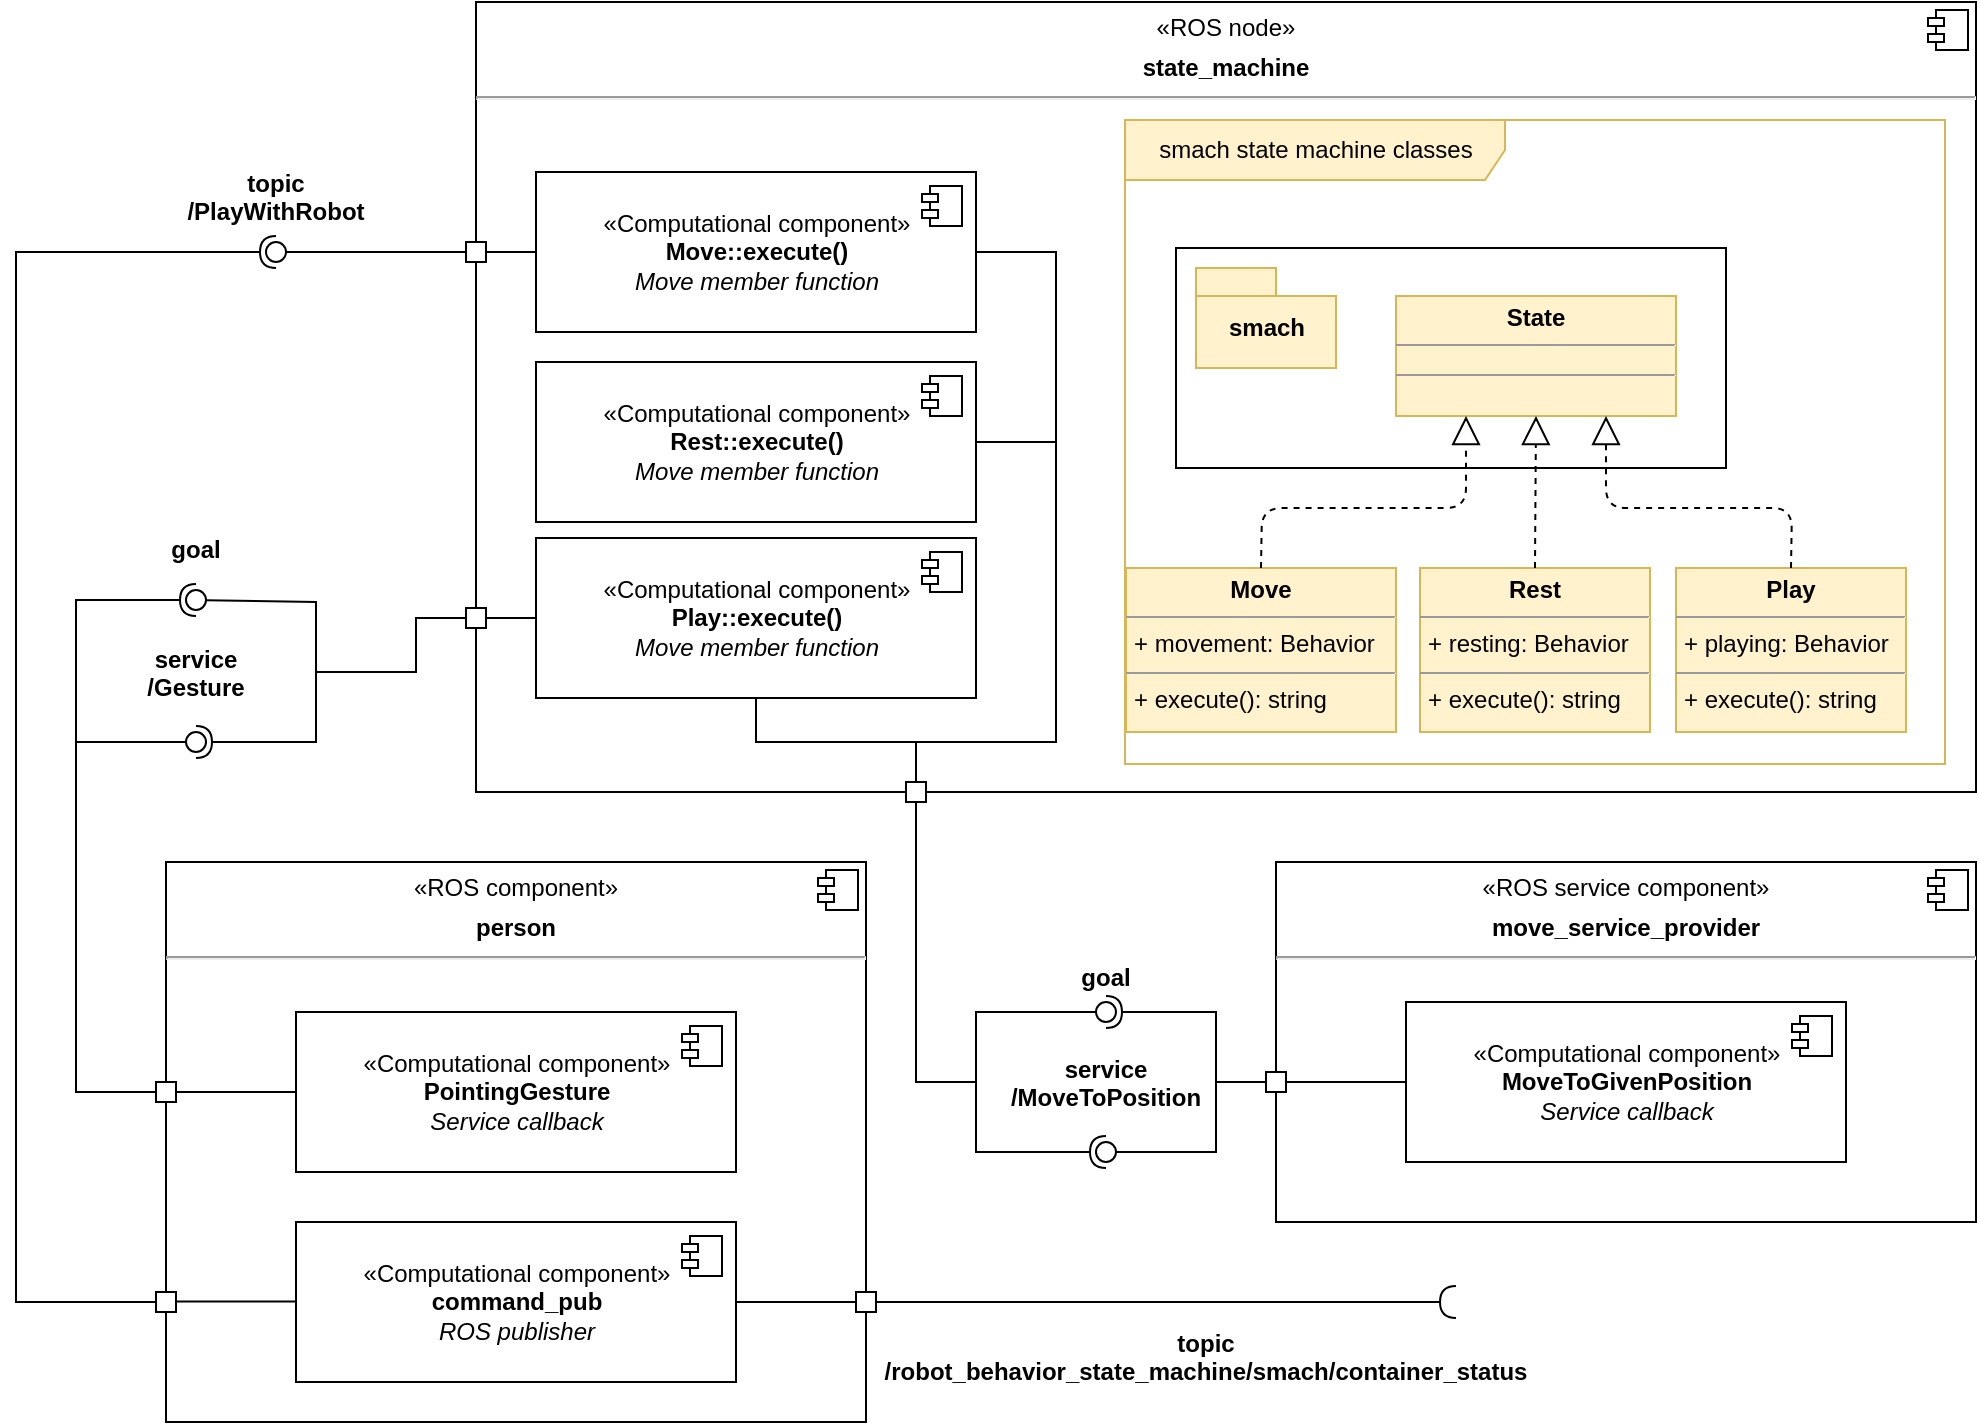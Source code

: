 <mxfile version="13.7.9" type="device"><diagram id="bM3yY3t_uA5nriPiaz3X" name="Page-1"><mxGraphModel dx="1137" dy="720" grid="1" gridSize="10" guides="1" tooltips="1" connect="1" arrows="1" fold="1" page="1" pageScale="1" pageWidth="850" pageHeight="1100" math="0" shadow="0"><root><mxCell id="0"/><mxCell id="1" parent="0"/><mxCell id="i6GtsWeiLW7zTwKFa9cr-40" value="&lt;p style=&quot;margin: 0px ; margin-top: 6px ; text-align: center&quot;&gt;&lt;span&gt;«ROS service component»&lt;/span&gt;&lt;br&gt;&lt;/p&gt;&lt;p style=&quot;margin: 0px ; margin-top: 6px ; text-align: center&quot;&gt;&lt;b&gt;move_service_provider&lt;/b&gt;&lt;b&gt;&lt;br&gt;&lt;/b&gt;&lt;/p&gt;&lt;hr&gt;&lt;p style=&quot;margin: 0px ; margin-left: 8px&quot;&gt;&lt;br&gt;&lt;/p&gt;" style="align=left;overflow=fill;html=1;dropTarget=0;" parent="1" vertex="1"><mxGeometry x="640" y="520" width="350" height="180" as="geometry"/></mxCell><mxCell id="i6GtsWeiLW7zTwKFa9cr-41" value="" style="shape=component;jettyWidth=8;jettyHeight=4;" parent="i6GtsWeiLW7zTwKFa9cr-40" vertex="1"><mxGeometry x="1" width="20" height="20" relative="1" as="geometry"><mxPoint x="-24" y="4" as="offset"/></mxGeometry></mxCell><mxCell id="i6GtsWeiLW7zTwKFa9cr-42" value="«Computational component»&lt;br&gt;&lt;b&gt;MoveToGivenPosition&lt;/b&gt;&lt;br&gt;&lt;i&gt;Service callback&lt;/i&gt;" style="html=1;dropTarget=0;" parent="1" vertex="1"><mxGeometry x="705" y="590" width="220" height="80" as="geometry"/></mxCell><mxCell id="i6GtsWeiLW7zTwKFa9cr-43" value="" style="shape=module;jettyWidth=8;jettyHeight=4;" parent="i6GtsWeiLW7zTwKFa9cr-42" vertex="1"><mxGeometry x="1" width="20" height="20" relative="1" as="geometry"><mxPoint x="-27" y="7" as="offset"/></mxGeometry></mxCell><mxCell id="i6GtsWeiLW7zTwKFa9cr-44" value="" style="rounded=0;orthogonalLoop=1;jettySize=auto;html=1;endArrow=none;endFill=0;exitX=0;exitY=0.5;exitDx=0;exitDy=0;" parent="1" source="i6GtsWeiLW7zTwKFa9cr-54" edge="1"><mxGeometry relative="1" as="geometry"><mxPoint x="570" y="630" as="sourcePoint"/><mxPoint x="610" y="630" as="targetPoint"/></mxGeometry></mxCell><mxCell id="i6GtsWeiLW7zTwKFa9cr-45" value="" style="rounded=0;orthogonalLoop=1;jettySize=auto;html=1;endArrow=none;endFill=0;" parent="1" edge="1"><mxGeometry relative="1" as="geometry"><mxPoint x="550" y="595" as="sourcePoint"/><mxPoint x="550.0" y="595" as="targetPoint"/></mxGeometry></mxCell><mxCell id="i6GtsWeiLW7zTwKFa9cr-46" value="" style="rounded=0;orthogonalLoop=1;jettySize=auto;html=1;endArrow=none;endFill=0;" parent="1" target="i6GtsWeiLW7zTwKFa9cr-48" edge="1"><mxGeometry relative="1" as="geometry"><mxPoint x="610" y="630" as="sourcePoint"/><Array as="points"><mxPoint x="610" y="665"/></Array></mxGeometry></mxCell><mxCell id="i6GtsWeiLW7zTwKFa9cr-47" value="" style="rounded=0;orthogonalLoop=1;jettySize=auto;html=1;endArrow=halfCircle;endFill=0;entryX=0.5;entryY=0.5;entryDx=0;entryDy=0;endSize=6;strokeWidth=1;exitX=0.25;exitY=1;exitDx=0;exitDy=0;" parent="1" source="i6GtsWeiLW7zTwKFa9cr-95" target="i6GtsWeiLW7zTwKFa9cr-48" edge="1"><mxGeometry relative="1" as="geometry"><mxPoint x="520" y="530" as="sourcePoint"/><Array as="points"><mxPoint x="460" y="480"/><mxPoint x="460" y="630"/><mxPoint x="490" y="630"/><mxPoint x="490" y="665"/></Array></mxGeometry></mxCell><mxCell id="i6GtsWeiLW7zTwKFa9cr-48" value="" style="ellipse;whiteSpace=wrap;html=1;fontFamily=Helvetica;fontSize=12;fontColor=#000000;align=center;strokeColor=#000000;fillColor=#ffffff;points=[];aspect=fixed;resizable=0;" parent="1" vertex="1"><mxGeometry x="550" y="660" width="10" height="10" as="geometry"/></mxCell><mxCell id="i6GtsWeiLW7zTwKFa9cr-49" value="" style="rounded=0;orthogonalLoop=1;jettySize=auto;html=1;endArrow=none;endFill=0;exitX=0.25;exitY=1;exitDx=0;exitDy=0;" parent="1" source="i6GtsWeiLW7zTwKFa9cr-95" target="i6GtsWeiLW7zTwKFa9cr-51" edge="1"><mxGeometry relative="1" as="geometry"><mxPoint x="460" y="530" as="sourcePoint"/><Array as="points"><mxPoint x="460" y="480"/><mxPoint x="460" y="630"/><mxPoint x="490" y="630"/><mxPoint x="490" y="595"/></Array></mxGeometry></mxCell><mxCell id="i6GtsWeiLW7zTwKFa9cr-50" value="" style="rounded=0;orthogonalLoop=1;jettySize=auto;html=1;endArrow=halfCircle;endFill=0;entryX=0.5;entryY=0.5;entryDx=0;entryDy=0;endSize=6;strokeWidth=1;" parent="1" target="i6GtsWeiLW7zTwKFa9cr-51" edge="1"><mxGeometry relative="1" as="geometry"><mxPoint x="610" y="630" as="sourcePoint"/><Array as="points"><mxPoint x="610" y="595"/></Array></mxGeometry></mxCell><mxCell id="i6GtsWeiLW7zTwKFa9cr-51" value="" style="ellipse;whiteSpace=wrap;html=1;fontFamily=Helvetica;fontSize=12;fontColor=#000000;align=center;strokeColor=#000000;fillColor=#ffffff;points=[];aspect=fixed;resizable=0;" parent="1" vertex="1"><mxGeometry x="550" y="590" width="10" height="10" as="geometry"/></mxCell><mxCell id="i6GtsWeiLW7zTwKFa9cr-52" value="service&#10;/MoveToPosition" style="text;align=center;fontStyle=1;verticalAlign=middle;spacingLeft=3;spacingRight=3;strokeColor=none;rotatable=0;points=[[0,0.5],[1,0.5]];portConstraint=eastwest;" parent="1" vertex="1"><mxGeometry x="515" y="617" width="80" height="26" as="geometry"/></mxCell><mxCell id="i6GtsWeiLW7zTwKFa9cr-53" value="goal" style="text;align=center;fontStyle=1;verticalAlign=middle;spacingLeft=3;spacingRight=3;strokeColor=none;rotatable=0;points=[[0,0.5],[1,0.5]];portConstraint=eastwest;" parent="1" vertex="1"><mxGeometry x="515" y="564" width="80" height="26" as="geometry"/></mxCell><mxCell id="i6GtsWeiLW7zTwKFa9cr-54" value="" style="rounded=0;whiteSpace=wrap;html=1;" parent="1" vertex="1"><mxGeometry x="635" y="625" width="10" height="10" as="geometry"/></mxCell><mxCell id="i6GtsWeiLW7zTwKFa9cr-55" value="" style="rounded=0;orthogonalLoop=1;jettySize=auto;html=1;endArrow=none;endFill=0;exitX=0;exitY=0.5;exitDx=0;exitDy=0;" parent="1" source="i6GtsWeiLW7zTwKFa9cr-42" target="i6GtsWeiLW7zTwKFa9cr-54" edge="1"><mxGeometry relative="1" as="geometry"><mxPoint x="705" y="630" as="sourcePoint"/><mxPoint x="610" y="630" as="targetPoint"/></mxGeometry></mxCell><mxCell id="i6GtsWeiLW7zTwKFa9cr-56" value="&lt;p style=&quot;margin: 0px ; margin-top: 6px ; text-align: center&quot;&gt;&lt;span&gt;«ROS component»&lt;/span&gt;&lt;br&gt;&lt;/p&gt;&lt;p style=&quot;margin: 0px ; margin-top: 6px ; text-align: center&quot;&gt;&lt;b&gt;person&lt;/b&gt;&lt;b&gt;&lt;br&gt;&lt;/b&gt;&lt;/p&gt;&lt;hr&gt;&lt;p style=&quot;margin: 0px ; margin-left: 8px&quot;&gt;&lt;br&gt;&lt;/p&gt;" style="align=left;overflow=fill;html=1;dropTarget=0;" parent="1" vertex="1"><mxGeometry x="85" y="520" width="350" height="280" as="geometry"/></mxCell><mxCell id="i6GtsWeiLW7zTwKFa9cr-57" value="" style="shape=component;jettyWidth=8;jettyHeight=4;" parent="i6GtsWeiLW7zTwKFa9cr-56" vertex="1"><mxGeometry x="1" width="20" height="20" relative="1" as="geometry"><mxPoint x="-24" y="4" as="offset"/></mxGeometry></mxCell><mxCell id="i6GtsWeiLW7zTwKFa9cr-58" value="«Computational component»&lt;br&gt;&lt;b&gt;PointingGesture&lt;/b&gt;&lt;br&gt;&lt;i&gt;Service callback&lt;/i&gt;" style="html=1;dropTarget=0;" parent="1" vertex="1"><mxGeometry x="150" y="595" width="220" height="80" as="geometry"/></mxCell><mxCell id="i6GtsWeiLW7zTwKFa9cr-59" value="" style="shape=module;jettyWidth=8;jettyHeight=4;" parent="i6GtsWeiLW7zTwKFa9cr-58" vertex="1"><mxGeometry x="1" width="20" height="20" relative="1" as="geometry"><mxPoint x="-27" y="7" as="offset"/></mxGeometry></mxCell><mxCell id="i6GtsWeiLW7zTwKFa9cr-60" value="" style="rounded=0;whiteSpace=wrap;html=1;" parent="1" vertex="1"><mxGeometry x="80" y="630" width="10" height="10" as="geometry"/></mxCell><mxCell id="i6GtsWeiLW7zTwKFa9cr-61" value="" style="rounded=0;orthogonalLoop=1;jettySize=auto;html=1;endArrow=none;endFill=0;exitX=0;exitY=0.5;exitDx=0;exitDy=0;" parent="1" target="i6GtsWeiLW7zTwKFa9cr-60" edge="1"><mxGeometry relative="1" as="geometry"><mxPoint x="150" y="635" as="sourcePoint"/><mxPoint x="50" y="635" as="targetPoint"/></mxGeometry></mxCell><mxCell id="i6GtsWeiLW7zTwKFa9cr-62" value="" style="rounded=0;orthogonalLoop=1;jettySize=auto;html=1;endArrow=none;endFill=0;exitX=0;exitY=0.5;exitDx=0;exitDy=0;" parent="1" target="i6GtsWeiLW7zTwKFa9cr-64" edge="1"><mxGeometry relative="1" as="geometry"><mxPoint x="200" y="425" as="sourcePoint"/><Array as="points"><mxPoint x="160" y="425"/><mxPoint x="160" y="390"/></Array></mxGeometry></mxCell><mxCell id="i6GtsWeiLW7zTwKFa9cr-63" value="" style="rounded=0;orthogonalLoop=1;jettySize=auto;html=1;endArrow=halfCircle;endFill=0;entryX=0.5;entryY=0.5;entryDx=0;entryDy=0;endSize=6;strokeWidth=1;exitX=0;exitY=0.5;exitDx=0;exitDy=0;" parent="1" source="i6GtsWeiLW7zTwKFa9cr-60" target="i6GtsWeiLW7zTwKFa9cr-64" edge="1"><mxGeometry relative="1" as="geometry"><mxPoint x="60" y="620" as="sourcePoint"/><Array as="points"><mxPoint x="40" y="635"/><mxPoint x="40" y="389"/></Array></mxGeometry></mxCell><mxCell id="i6GtsWeiLW7zTwKFa9cr-64" value="" style="ellipse;whiteSpace=wrap;html=1;fontFamily=Helvetica;fontSize=12;fontColor=#000000;align=center;strokeColor=#000000;fillColor=#ffffff;points=[];aspect=fixed;resizable=0;" parent="1" vertex="1"><mxGeometry x="95" y="384" width="10" height="10" as="geometry"/></mxCell><mxCell id="i6GtsWeiLW7zTwKFa9cr-65" value="" style="rounded=0;orthogonalLoop=1;jettySize=auto;html=1;endArrow=none;endFill=0;" parent="1" target="i6GtsWeiLW7zTwKFa9cr-67" edge="1"><mxGeometry relative="1" as="geometry"><mxPoint x="80" y="635" as="sourcePoint"/><Array as="points"><mxPoint x="40" y="635"/><mxPoint x="40" y="460"/></Array></mxGeometry></mxCell><mxCell id="i6GtsWeiLW7zTwKFa9cr-66" value="" style="rounded=0;orthogonalLoop=1;jettySize=auto;html=1;endArrow=halfCircle;endFill=0;entryX=0.5;entryY=0.5;entryDx=0;entryDy=0;endSize=6;strokeWidth=1;exitX=0;exitY=0.5;exitDx=0;exitDy=0;" parent="1" source="1KUA15IFWNkLw8NQwGBR-5" target="i6GtsWeiLW7zTwKFa9cr-67" edge="1"><mxGeometry relative="1" as="geometry"><mxPoint x="200" y="425" as="sourcePoint"/><Array as="points"><mxPoint x="210" y="398"/><mxPoint x="210" y="425"/><mxPoint x="160" y="425"/><mxPoint x="160" y="460"/></Array></mxGeometry></mxCell><mxCell id="i6GtsWeiLW7zTwKFa9cr-67" value="" style="ellipse;whiteSpace=wrap;html=1;fontFamily=Helvetica;fontSize=12;fontColor=#000000;align=center;strokeColor=#000000;fillColor=#ffffff;points=[];aspect=fixed;resizable=0;" parent="1" vertex="1"><mxGeometry x="95" y="455" width="10" height="10" as="geometry"/></mxCell><mxCell id="i6GtsWeiLW7zTwKFa9cr-68" value="service&#10;/Gesture" style="text;align=center;fontStyle=1;verticalAlign=middle;spacingLeft=3;spacingRight=3;strokeColor=none;rotatable=0;points=[[0,0.5],[1,0.5]];portConstraint=eastwest;" parent="1" vertex="1"><mxGeometry x="60" y="412" width="80" height="26" as="geometry"/></mxCell><mxCell id="i6GtsWeiLW7zTwKFa9cr-69" value="goal" style="text;align=center;fontStyle=1;verticalAlign=middle;spacingLeft=3;spacingRight=3;strokeColor=none;rotatable=0;points=[[0,0.5],[1,0.5]];portConstraint=eastwest;" parent="1" vertex="1"><mxGeometry x="60" y="350" width="80" height="26" as="geometry"/></mxCell><mxCell id="i6GtsWeiLW7zTwKFa9cr-70" value="«Computational component»&lt;br&gt;&lt;b&gt;command_pub&lt;/b&gt;&lt;br&gt;&lt;i&gt;ROS publisher&lt;/i&gt;" style="html=1;dropTarget=0;" parent="1" vertex="1"><mxGeometry x="150" y="700" width="220" height="80" as="geometry"/></mxCell><mxCell id="i6GtsWeiLW7zTwKFa9cr-71" value="" style="shape=module;jettyWidth=8;jettyHeight=4;" parent="i6GtsWeiLW7zTwKFa9cr-70" vertex="1"><mxGeometry x="1" width="20" height="20" relative="1" as="geometry"><mxPoint x="-27" y="7" as="offset"/></mxGeometry></mxCell><mxCell id="i6GtsWeiLW7zTwKFa9cr-72" value="" style="rounded=0;whiteSpace=wrap;html=1;" parent="1" vertex="1"><mxGeometry x="80" y="735" width="10" height="10" as="geometry"/></mxCell><mxCell id="i6GtsWeiLW7zTwKFa9cr-73" value="" style="rounded=0;orthogonalLoop=1;jettySize=auto;html=1;endArrow=none;endFill=0;exitX=0;exitY=0.5;exitDx=0;exitDy=0;" parent="1" edge="1"><mxGeometry relative="1" as="geometry"><mxPoint x="150" y="739.71" as="sourcePoint"/><mxPoint x="90" y="739.71" as="targetPoint"/></mxGeometry></mxCell><mxCell id="i6GtsWeiLW7zTwKFa9cr-74" value="" style="rounded=0;orthogonalLoop=1;jettySize=auto;html=1;endArrow=halfCircle;endFill=0;entryX=0.5;entryY=0.5;entryDx=0;entryDy=0;endSize=6;strokeWidth=1;exitX=0;exitY=0.5;exitDx=0;exitDy=0;" parent="1" source="i6GtsWeiLW7zTwKFa9cr-72" target="i6GtsWeiLW7zTwKFa9cr-75" edge="1"><mxGeometry relative="1" as="geometry"><mxPoint x="60" y="739" as="sourcePoint"/><Array as="points"><mxPoint x="10" y="740"/><mxPoint x="10" y="215"/></Array></mxGeometry></mxCell><mxCell id="i6GtsWeiLW7zTwKFa9cr-75" value="" style="ellipse;whiteSpace=wrap;html=1;fontFamily=Helvetica;fontSize=12;fontColor=#000000;align=center;strokeColor=#000000;fillColor=#ffffff;points=[];aspect=fixed;resizable=0;" parent="1" vertex="1"><mxGeometry x="135" y="210" width="10" height="10" as="geometry"/></mxCell><mxCell id="i6GtsWeiLW7zTwKFa9cr-76" value="topic&#10;/PlayWithRobot" style="text;align=center;fontStyle=1;verticalAlign=middle;spacingLeft=3;spacingRight=3;strokeColor=none;rotatable=0;points=[[0,0.5],[1,0.5]];portConstraint=eastwest;" parent="1" vertex="1"><mxGeometry x="100" y="174" width="80" height="26" as="geometry"/></mxCell><mxCell id="i6GtsWeiLW7zTwKFa9cr-77" value="" style="rounded=0;orthogonalLoop=1;jettySize=auto;html=1;endArrow=halfCircle;endFill=0;endSize=6;strokeWidth=1;exitX=1;exitY=0.5;exitDx=0;exitDy=0;" parent="1" source="i6GtsWeiLW7zTwKFa9cr-70" edge="1"><mxGeometry relative="1" as="geometry"><mxPoint x="515" y="815" as="sourcePoint"/><mxPoint x="730" y="740" as="targetPoint"/></mxGeometry></mxCell><mxCell id="i6GtsWeiLW7zTwKFa9cr-78" value="topic&#10;/robot_behavior_state_machine/smach/container_status" style="text;align=center;fontStyle=1;verticalAlign=middle;spacingLeft=3;spacingRight=3;strokeColor=none;rotatable=0;points=[[0,0.5],[1,0.5]];portConstraint=eastwest;" parent="1" vertex="1"><mxGeometry x="565" y="754" width="80" height="26" as="geometry"/></mxCell><mxCell id="i6GtsWeiLW7zTwKFa9cr-79" value="" style="rounded=0;whiteSpace=wrap;html=1;" parent="1" vertex="1"><mxGeometry x="430" y="735" width="10" height="10" as="geometry"/></mxCell><mxCell id="i6GtsWeiLW7zTwKFa9cr-95" value="&lt;p style=&quot;margin: 0px ; margin-top: 6px ; text-align: center&quot;&gt;&lt;/p&gt;&lt;p style=&quot;margin: 6px 0px 0px ; text-align: center&quot;&gt;«ROS node»&lt;br&gt;&lt;/p&gt;&lt;p style=&quot;margin: 6px 0px 0px ; text-align: center&quot;&gt;&lt;b&gt;state_machine&lt;/b&gt;&lt;b&gt;&lt;br&gt;&lt;/b&gt;&lt;/p&gt;&lt;hr&gt;&lt;p style=&quot;margin: 0px 0px 0px 8px&quot;&gt;&lt;br&gt;&lt;/p&gt;&lt;p style=&quot;margin: 0px ; margin-left: 8px&quot;&gt;&lt;br&gt;&lt;/p&gt;" style="align=left;overflow=fill;html=1;dropTarget=0;" parent="1" vertex="1"><mxGeometry x="240" y="90" width="750" height="395" as="geometry"/></mxCell><mxCell id="i6GtsWeiLW7zTwKFa9cr-96" value="" style="shape=component;jettyWidth=8;jettyHeight=4;" parent="i6GtsWeiLW7zTwKFa9cr-95" vertex="1"><mxGeometry x="1" width="20" height="20" relative="1" as="geometry"><mxPoint x="-24" y="4" as="offset"/></mxGeometry></mxCell><mxCell id="i6GtsWeiLW7zTwKFa9cr-97" value="&lt;p style=&quot;margin: 0px ; margin-top: 4px ; text-align: center&quot;&gt;&lt;b&gt;Move&lt;/b&gt;&lt;/p&gt;&lt;hr size=&quot;1&quot;&gt;&lt;p style=&quot;margin: 0px ; margin-left: 4px&quot;&gt;+ movement: Behavior&lt;/p&gt;&lt;hr size=&quot;1&quot;&gt;&lt;p style=&quot;margin: 0px ; margin-left: 4px&quot;&gt;+ execute(): string&lt;/p&gt;" style="verticalAlign=top;align=left;overflow=fill;fontSize=12;fontFamily=Helvetica;html=1;fillColor=#fff2cc;strokeColor=#d6b656;" parent="1" vertex="1"><mxGeometry x="565" y="373" width="135" height="82" as="geometry"/></mxCell><mxCell id="i6GtsWeiLW7zTwKFa9cr-98" value="&lt;p style=&quot;margin: 0px ; margin-top: 4px ; text-align: center&quot;&gt;&lt;b&gt;Rest&lt;/b&gt;&lt;/p&gt;&lt;hr size=&quot;1&quot;&gt;&lt;p style=&quot;margin: 0px ; margin-left: 4px&quot;&gt;+ resting: Behavior&lt;/p&gt;&lt;hr size=&quot;1&quot;&gt;&lt;p style=&quot;margin: 0px ; margin-left: 4px&quot;&gt;+ execute(): string&lt;/p&gt;" style="verticalAlign=top;align=left;overflow=fill;fontSize=12;fontFamily=Helvetica;html=1;fillColor=#fff2cc;strokeColor=#d6b656;" parent="1" vertex="1"><mxGeometry x="712" y="373" width="115" height="82" as="geometry"/></mxCell><mxCell id="i6GtsWeiLW7zTwKFa9cr-99" value="&lt;p style=&quot;margin: 0px ; margin-top: 4px ; text-align: center&quot;&gt;&lt;b&gt;Play&lt;/b&gt;&lt;/p&gt;&lt;hr size=&quot;1&quot;&gt;&lt;p style=&quot;margin: 0px ; margin-left: 4px&quot;&gt;+ playing: Behavior&lt;/p&gt;&lt;hr size=&quot;1&quot;&gt;&lt;p style=&quot;margin: 0px ; margin-left: 4px&quot;&gt;+ execute(): string&lt;/p&gt;" style="verticalAlign=top;align=left;overflow=fill;fontSize=12;fontFamily=Helvetica;html=1;fillColor=#fff2cc;strokeColor=#d6b656;" parent="1" vertex="1"><mxGeometry x="840" y="373" width="115" height="82" as="geometry"/></mxCell><mxCell id="i6GtsWeiLW7zTwKFa9cr-100" value="" style="rounded=0;whiteSpace=wrap;html=1;" parent="1" vertex="1"><mxGeometry x="590" y="213" width="275" height="110" as="geometry"/></mxCell><mxCell id="i6GtsWeiLW7zTwKFa9cr-101" value="smach" style="shape=folder;fontStyle=1;spacingTop=10;tabWidth=40;tabHeight=14;tabPosition=left;html=1;fillColor=#fff2cc;strokeColor=#d6b656;" parent="1" vertex="1"><mxGeometry x="600" y="223" width="70" height="50" as="geometry"/></mxCell><mxCell id="i6GtsWeiLW7zTwKFa9cr-102" value="&lt;p style=&quot;margin: 0px ; margin-top: 4px ; text-align: center&quot;&gt;&lt;b&gt;State&lt;/b&gt;&lt;/p&gt;&lt;hr size=&quot;1&quot;&gt;&lt;div style=&quot;height: 2px&quot;&gt;&lt;/div&gt;&lt;hr size=&quot;1&quot;&gt;&lt;div style=&quot;height: 2px&quot;&gt;&lt;/div&gt;" style="verticalAlign=top;align=left;overflow=fill;fontSize=12;fontFamily=Helvetica;html=1;fillColor=#fff2cc;strokeColor=#d6b656;" parent="1" vertex="1"><mxGeometry x="700" y="237" width="140" height="60" as="geometry"/></mxCell><mxCell id="i6GtsWeiLW7zTwKFa9cr-107" value="" style="rounded=0;orthogonalLoop=1;jettySize=auto;html=1;endArrow=none;endFill=0;exitX=0;exitY=0.5;exitDx=0;exitDy=0;" parent="1" source="1KUA15IFWNkLw8NQwGBR-1" target="i6GtsWeiLW7zTwKFa9cr-75" edge="1"><mxGeometry relative="1" as="geometry"><mxPoint x="210" y="435" as="sourcePoint"/><Array as="points"/><mxPoint x="160" y="220" as="targetPoint"/></mxGeometry></mxCell><mxCell id="i6GtsWeiLW7zTwKFa9cr-108" value="" style="endArrow=block;dashed=1;endFill=0;endSize=12;html=1;exitX=0.5;exitY=0;exitDx=0;exitDy=0;entryX=0.25;entryY=1;entryDx=0;entryDy=0;" parent="1" source="i6GtsWeiLW7zTwKFa9cr-97" target="i6GtsWeiLW7zTwKFa9cr-102" edge="1"><mxGeometry width="160" relative="1" as="geometry"><mxPoint x="465" y="343" as="sourcePoint"/><mxPoint x="625" y="343" as="targetPoint"/><Array as="points"><mxPoint x="633" y="343"/><mxPoint x="735" y="343"/></Array></mxGeometry></mxCell><mxCell id="i6GtsWeiLW7zTwKFa9cr-109" value="" style="endArrow=block;dashed=1;endFill=0;endSize=12;html=1;exitX=0.5;exitY=0;exitDx=0;exitDy=0;entryX=0.5;entryY=1;entryDx=0;entryDy=0;" parent="1" source="i6GtsWeiLW7zTwKFa9cr-98" target="i6GtsWeiLW7zTwKFa9cr-102" edge="1"><mxGeometry width="160" relative="1" as="geometry"><mxPoint x="695" y="363" as="sourcePoint"/><mxPoint x="855" y="363" as="targetPoint"/></mxGeometry></mxCell><mxCell id="i6GtsWeiLW7zTwKFa9cr-110" value="" style="endArrow=block;dashed=1;endFill=0;endSize=12;html=1;exitX=0.5;exitY=0;exitDx=0;exitDy=0;entryX=0.75;entryY=1;entryDx=0;entryDy=0;" parent="1" source="i6GtsWeiLW7zTwKFa9cr-99" target="i6GtsWeiLW7zTwKFa9cr-102" edge="1"><mxGeometry width="160" relative="1" as="geometry"><mxPoint x="775" y="353" as="sourcePoint"/><mxPoint x="935" y="353" as="targetPoint"/><Array as="points"><mxPoint x="898" y="343"/><mxPoint x="805" y="343"/></Array></mxGeometry></mxCell><mxCell id="1KUA15IFWNkLw8NQwGBR-1" value="«Computational component»&lt;br&gt;&lt;b&gt;Move::execute()&lt;/b&gt;&lt;br&gt;&lt;i&gt;Move member function&lt;/i&gt;" style="html=1;dropTarget=0;" vertex="1" parent="1"><mxGeometry x="270" y="175" width="220" height="80" as="geometry"/></mxCell><mxCell id="1KUA15IFWNkLw8NQwGBR-2" value="" style="shape=module;jettyWidth=8;jettyHeight=4;" vertex="1" parent="1KUA15IFWNkLw8NQwGBR-1"><mxGeometry x="1" width="20" height="20" relative="1" as="geometry"><mxPoint x="-27" y="7" as="offset"/></mxGeometry></mxCell><mxCell id="1KUA15IFWNkLw8NQwGBR-3" value="«Computational component»&lt;br&gt;&lt;b&gt;Rest::execute()&lt;/b&gt;&lt;br&gt;&lt;i&gt;Move member function&lt;/i&gt;" style="html=1;dropTarget=0;" vertex="1" parent="1"><mxGeometry x="270" y="270" width="220" height="80" as="geometry"/></mxCell><mxCell id="1KUA15IFWNkLw8NQwGBR-4" value="" style="shape=module;jettyWidth=8;jettyHeight=4;" vertex="1" parent="1KUA15IFWNkLw8NQwGBR-3"><mxGeometry x="1" width="20" height="20" relative="1" as="geometry"><mxPoint x="-27" y="7" as="offset"/></mxGeometry></mxCell><mxCell id="1KUA15IFWNkLw8NQwGBR-5" value="«Computational component»&lt;br&gt;&lt;b&gt;Play::execute()&lt;/b&gt;&lt;br&gt;&lt;i&gt;Move member function&lt;/i&gt;" style="html=1;dropTarget=0;" vertex="1" parent="1"><mxGeometry x="270" y="358" width="220" height="80" as="geometry"/></mxCell><mxCell id="1KUA15IFWNkLw8NQwGBR-6" value="" style="shape=module;jettyWidth=8;jettyHeight=4;" vertex="1" parent="1KUA15IFWNkLw8NQwGBR-5"><mxGeometry x="1" width="20" height="20" relative="1" as="geometry"><mxPoint x="-27" y="7" as="offset"/></mxGeometry></mxCell><mxCell id="1KUA15IFWNkLw8NQwGBR-7" value="" style="rounded=0;whiteSpace=wrap;html=1;" vertex="1" parent="1"><mxGeometry x="235" y="393" width="10" height="10" as="geometry"/></mxCell><mxCell id="1KUA15IFWNkLw8NQwGBR-9" value="" style="endArrow=none;html=1;exitX=1;exitY=0.5;exitDx=0;exitDy=0;entryX=0;entryY=0.5;entryDx=0;entryDy=0;" edge="1" parent="1" source="1KUA15IFWNkLw8NQwGBR-7" target="1KUA15IFWNkLw8NQwGBR-5"><mxGeometry width="50" height="50" relative="1" as="geometry"><mxPoint x="250" y="420" as="sourcePoint"/><mxPoint x="300" y="370" as="targetPoint"/></mxGeometry></mxCell><mxCell id="1KUA15IFWNkLw8NQwGBR-10" value="" style="rounded=0;whiteSpace=wrap;html=1;" vertex="1" parent="1"><mxGeometry x="455" y="480" width="10" height="10" as="geometry"/></mxCell><mxCell id="1KUA15IFWNkLw8NQwGBR-11" value="" style="endArrow=none;html=1;entryX=0.5;entryY=0;entryDx=0;entryDy=0;exitX=0.5;exitY=1;exitDx=0;exitDy=0;rounded=0;" edge="1" parent="1" source="1KUA15IFWNkLw8NQwGBR-5" target="1KUA15IFWNkLw8NQwGBR-10"><mxGeometry width="50" height="50" relative="1" as="geometry"><mxPoint x="420" y="490" as="sourcePoint"/><mxPoint x="470" y="440" as="targetPoint"/><Array as="points"><mxPoint x="380" y="460"/><mxPoint x="460" y="460"/></Array></mxGeometry></mxCell><mxCell id="1KUA15IFWNkLw8NQwGBR-12" value="" style="rounded=0;whiteSpace=wrap;html=1;" vertex="1" parent="1"><mxGeometry x="235" y="210" width="10" height="10" as="geometry"/></mxCell><mxCell id="1KUA15IFWNkLw8NQwGBR-14" value="" style="endArrow=none;html=1;entryX=1;entryY=0.5;entryDx=0;entryDy=0;exitX=0.5;exitY=0;exitDx=0;exitDy=0;rounded=0;" edge="1" parent="1" source="1KUA15IFWNkLw8NQwGBR-10" target="1KUA15IFWNkLw8NQwGBR-1"><mxGeometry width="50" height="50" relative="1" as="geometry"><mxPoint x="460" y="330" as="sourcePoint"/><mxPoint x="510" y="280" as="targetPoint"/><Array as="points"><mxPoint x="460" y="460"/><mxPoint x="530" y="460"/><mxPoint x="530" y="215"/></Array></mxGeometry></mxCell><mxCell id="1KUA15IFWNkLw8NQwGBR-16" value="" style="endArrow=none;html=1;entryX=1;entryY=0.5;entryDx=0;entryDy=0;" edge="1" parent="1" target="1KUA15IFWNkLw8NQwGBR-3"><mxGeometry width="50" height="50" relative="1" as="geometry"><mxPoint x="530" y="310" as="sourcePoint"/><mxPoint x="560" y="300" as="targetPoint"/></mxGeometry></mxCell><mxCell id="1KUA15IFWNkLw8NQwGBR-17" value="smach state machine classes" style="shape=umlFrame;whiteSpace=wrap;html=1;width=190;height=30;fillColor=#fff2cc;strokeColor=#d6b656;" vertex="1" parent="1"><mxGeometry x="564.5" y="149" width="410" height="322" as="geometry"/></mxCell></root></mxGraphModel></diagram></mxfile>